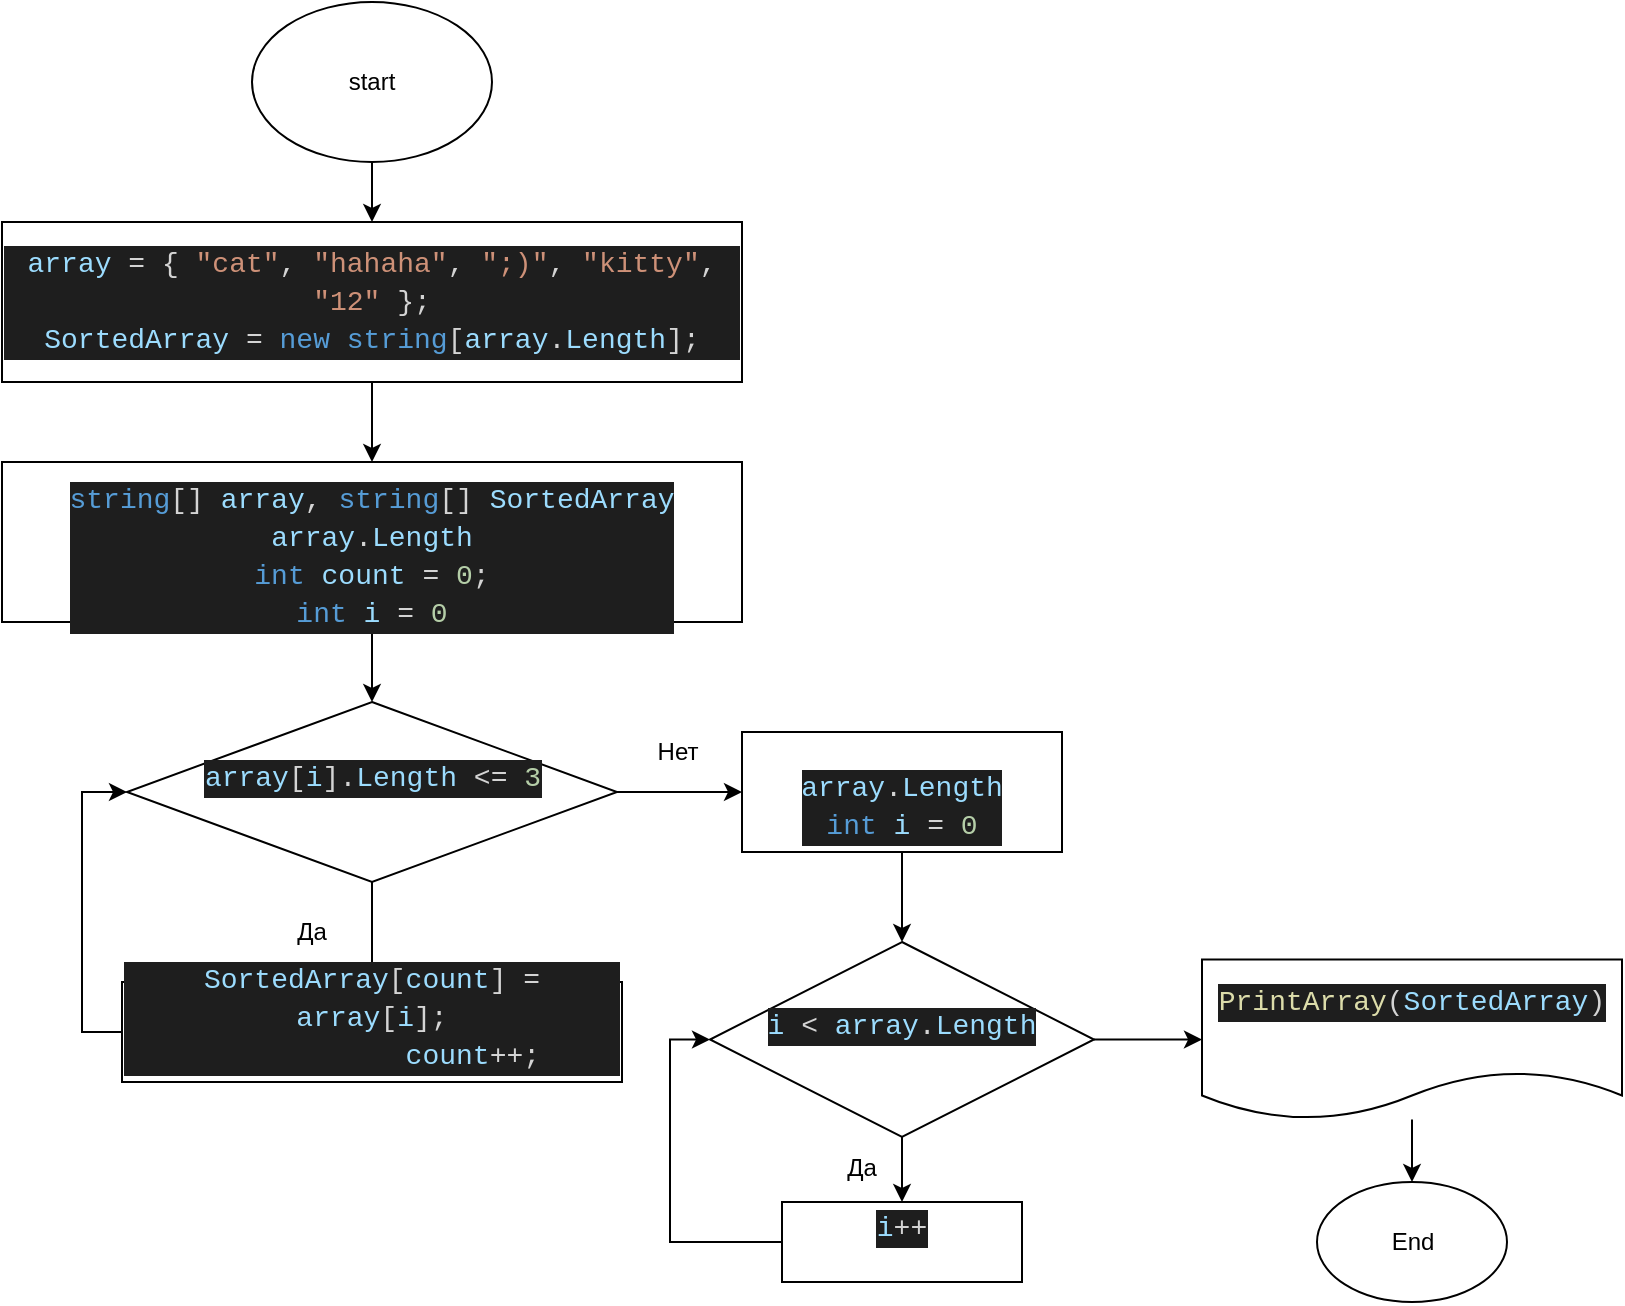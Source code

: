 <mxfile version="20.2.3" type="device"><diagram id="VPwleMKZo4yhEeci0qO6" name="Page-1"><mxGraphModel dx="1422" dy="1931" grid="1" gridSize="10" guides="1" tooltips="1" connect="1" arrows="1" fold="1" page="1" pageScale="1" pageWidth="827" pageHeight="1169" math="0" shadow="0"><root><mxCell id="0"/><mxCell id="1" parent="0"/><mxCell id="Yml0uOHQx3ZpFYRWG5_Z-5" value="" style="edgeStyle=orthogonalEdgeStyle;rounded=0;orthogonalLoop=1;jettySize=auto;html=1;fontColor=#000000;" parent="1" source="Yml0uOHQx3ZpFYRWG5_Z-1" target="Yml0uOHQx3ZpFYRWG5_Z-4" edge="1"><mxGeometry relative="1" as="geometry"/></mxCell><mxCell id="Yml0uOHQx3ZpFYRWG5_Z-1" value="&lt;div style=&quot;color: rgb(212, 212, 212); background-color: rgb(30, 30, 30); font-family: Consolas, &amp;quot;Courier New&amp;quot;, monospace; font-size: 14px; line-height: 19px;&quot;&gt;&lt;div&gt;&lt;span style=&quot;color: #9cdcfe;&quot;&gt;array&lt;/span&gt; = { &lt;span style=&quot;color: #ce9178;&quot;&gt;&quot;cat&quot;&lt;/span&gt;, &lt;span style=&quot;color: #ce9178;&quot;&gt;&quot;hahaha&quot;&lt;/span&gt;, &lt;span style=&quot;color: #ce9178;&quot;&gt;&quot;;)&quot;&lt;/span&gt;, &lt;span style=&quot;color: #ce9178;&quot;&gt;&quot;kitty&quot;&lt;/span&gt;, &lt;span style=&quot;color: #ce9178;&quot;&gt;&quot;12&quot;&lt;/span&gt; }; &lt;/div&gt;&lt;div&gt;&lt;span style=&quot;color: #9cdcfe;&quot;&gt;SortedArray&lt;/span&gt; = &lt;span style=&quot;color: #569cd6;&quot;&gt;new&lt;/span&gt; &lt;span style=&quot;color: #569cd6;&quot;&gt;string&lt;/span&gt;[&lt;span style=&quot;color: #9cdcfe;&quot;&gt;array&lt;/span&gt;.&lt;span style=&quot;color: #9cdcfe;&quot;&gt;Length&lt;/span&gt;];&lt;/div&gt;&lt;/div&gt;" style="rounded=0;whiteSpace=wrap;html=1;" parent="1" vertex="1"><mxGeometry x="240" y="90" width="370" height="80" as="geometry"/></mxCell><mxCell id="Yml0uOHQx3ZpFYRWG5_Z-3" value="" style="edgeStyle=orthogonalEdgeStyle;rounded=0;orthogonalLoop=1;jettySize=auto;html=1;" parent="1" source="Yml0uOHQx3ZpFYRWG5_Z-2" target="Yml0uOHQx3ZpFYRWG5_Z-1" edge="1"><mxGeometry relative="1" as="geometry"/></mxCell><mxCell id="Yml0uOHQx3ZpFYRWG5_Z-2" value="start" style="ellipse;whiteSpace=wrap;html=1;" parent="1" vertex="1"><mxGeometry x="365" y="-20" width="120" height="80" as="geometry"/></mxCell><mxCell id="Yml0uOHQx3ZpFYRWG5_Z-7" value="" style="edgeStyle=orthogonalEdgeStyle;rounded=0;orthogonalLoop=1;jettySize=auto;html=1;fontColor=#000000;" parent="1" source="Yml0uOHQx3ZpFYRWG5_Z-4" target="Yml0uOHQx3ZpFYRWG5_Z-6" edge="1"><mxGeometry relative="1" as="geometry"/></mxCell><mxCell id="Yml0uOHQx3ZpFYRWG5_Z-4" value="&lt;br&gt;&lt;div style=&quot;color: rgb(212, 212, 212); background-color: rgb(30, 30, 30); font-family: Consolas, &amp;quot;Courier New&amp;quot;, monospace; font-weight: normal; font-size: 14px; line-height: 19px;&quot;&gt;&lt;div&gt;&lt;span style=&quot;color: #569cd6;&quot;&gt;string&lt;/span&gt;&lt;span style=&quot;color: #d4d4d4;&quot;&gt;[] &lt;/span&gt;&lt;span style=&quot;color: #9cdcfe;&quot;&gt;array&lt;/span&gt;&lt;span style=&quot;color: #d4d4d4;&quot;&gt;, &lt;/span&gt;&lt;span style=&quot;color: #569cd6;&quot;&gt;string&lt;/span&gt;&lt;span style=&quot;color: #d4d4d4;&quot;&gt;[] &lt;/span&gt;&lt;span style=&quot;color: #9cdcfe;&quot;&gt;SortedArray&lt;/span&gt;&lt;/div&gt;&lt;div&gt;&lt;div style=&quot;line-height: 19px;&quot;&gt;&lt;span style=&quot;color: rgb(156, 220, 254);&quot;&gt;array&lt;/span&gt;&lt;span style=&quot;&quot;&gt;.&lt;/span&gt;&lt;span style=&quot;color: rgb(156, 220, 254);&quot;&gt;Length&lt;/span&gt;&lt;/div&gt;&lt;div style=&quot;line-height: 19px;&quot;&gt;&lt;span style=&quot;color: #569cd6;&quot;&gt;int&lt;/span&gt; &lt;span style=&quot;color: #9cdcfe;&quot;&gt;count&lt;/span&gt; = &lt;span style=&quot;color: #b5cea8;&quot;&gt;0&lt;/span&gt;;&lt;/div&gt;&lt;/div&gt;&lt;div style=&quot;line-height: 19px;&quot;&gt;&lt;div style=&quot;line-height: 19px;&quot;&gt;&lt;span style=&quot;color: #569cd6;&quot;&gt;int&lt;/span&gt; &lt;span style=&quot;color: #9cdcfe;&quot;&gt;i&lt;/span&gt; = &lt;span style=&quot;color: #b5cea8;&quot;&gt;0&lt;/span&gt;&lt;/div&gt;&lt;/div&gt;&lt;/div&gt;" style="rounded=0;whiteSpace=wrap;html=1;labelBackgroundColor=none;fontColor=#000000;" parent="1" vertex="1"><mxGeometry x="240" y="210" width="370" height="80" as="geometry"/></mxCell><mxCell id="Yml0uOHQx3ZpFYRWG5_Z-11" value="" style="edgeStyle=orthogonalEdgeStyle;rounded=0;orthogonalLoop=1;jettySize=auto;html=1;fontColor=#000000;" parent="1" source="Yml0uOHQx3ZpFYRWG5_Z-6" target="Yml0uOHQx3ZpFYRWG5_Z-9" edge="1"><mxGeometry relative="1" as="geometry"/></mxCell><mxCell id="Yml0uOHQx3ZpFYRWG5_Z-13" value="" style="edgeStyle=orthogonalEdgeStyle;rounded=0;orthogonalLoop=1;jettySize=auto;html=1;fontColor=#000000;" parent="1" source="Yml0uOHQx3ZpFYRWG5_Z-6" edge="1"><mxGeometry relative="1" as="geometry"><mxPoint x="610" y="375" as="targetPoint"/></mxGeometry></mxCell><mxCell id="Yml0uOHQx3ZpFYRWG5_Z-6" value="&#10;&lt;div style=&quot;color: rgb(212, 212, 212); background-color: rgb(30, 30, 30); font-family: Consolas, &amp;quot;Courier New&amp;quot;, monospace; font-weight: normal; font-size: 14px; line-height: 19px;&quot;&gt;&lt;div&gt;&lt;span style=&quot;color: #9cdcfe;&quot;&gt;array&lt;/span&gt;&lt;span style=&quot;color: #d4d4d4;&quot;&gt;[&lt;/span&gt;&lt;span style=&quot;color: #9cdcfe;&quot;&gt;i&lt;/span&gt;&lt;span style=&quot;color: #d4d4d4;&quot;&gt;]&lt;/span&gt;&lt;span style=&quot;color: #d4d4d4;&quot;&gt;.&lt;/span&gt;&lt;span style=&quot;color: #9cdcfe;&quot;&gt;Length&lt;/span&gt;&lt;span style=&quot;color: #d4d4d4;&quot;&gt; &lt;/span&gt;&lt;span style=&quot;color: #d4d4d4;&quot;&gt;&amp;lt;=&lt;/span&gt;&lt;span style=&quot;color: #d4d4d4;&quot;&gt; &lt;/span&gt;&lt;span style=&quot;color: #b5cea8;&quot;&gt;3&lt;/span&gt;&lt;/div&gt;&lt;/div&gt;&#10;&#10;" style="rhombus;whiteSpace=wrap;html=1;labelBackgroundColor=none;fontColor=#000000;" parent="1" vertex="1"><mxGeometry x="302.5" y="330" width="245" height="90" as="geometry"/></mxCell><mxCell id="Yml0uOHQx3ZpFYRWG5_Z-10" style="edgeStyle=orthogonalEdgeStyle;rounded=0;orthogonalLoop=1;jettySize=auto;html=1;entryX=0;entryY=0.5;entryDx=0;entryDy=0;fontColor=#000000;" parent="1" source="Yml0uOHQx3ZpFYRWG5_Z-9" target="Yml0uOHQx3ZpFYRWG5_Z-6" edge="1"><mxGeometry relative="1" as="geometry"><Array as="points"><mxPoint x="280" y="495"/><mxPoint x="280" y="375"/></Array></mxGeometry></mxCell><mxCell id="Yml0uOHQx3ZpFYRWG5_Z-9" value="&#10;&lt;div style=&quot;color: rgb(212, 212, 212); background-color: rgb(30, 30, 30); font-family: Consolas, &amp;quot;Courier New&amp;quot;, monospace; font-weight: normal; font-size: 14px; line-height: 19px;&quot;&gt;&lt;div&gt;&lt;span style=&quot;color: #9cdcfe;&quot;&gt;SortedArray&lt;/span&gt;&lt;span style=&quot;color: #d4d4d4;&quot;&gt;[&lt;/span&gt;&lt;span style=&quot;color: #9cdcfe;&quot;&gt;count&lt;/span&gt;&lt;span style=&quot;color: #d4d4d4;&quot;&gt;] &lt;/span&gt;&lt;span style=&quot;color: #d4d4d4;&quot;&gt;=&lt;/span&gt;&lt;span style=&quot;color: #d4d4d4;&quot;&gt; &lt;/span&gt;&lt;span style=&quot;color: #9cdcfe;&quot;&gt;array&lt;/span&gt;&lt;span style=&quot;color: #d4d4d4;&quot;&gt;[&lt;/span&gt;&lt;span style=&quot;color: #9cdcfe;&quot;&gt;i&lt;/span&gt;&lt;span style=&quot;color: #d4d4d4;&quot;&gt;];&lt;/span&gt;&lt;/div&gt;&lt;div&gt;&lt;span style=&quot;color: #d4d4d4;&quot;&gt;&amp;nbsp; &amp;nbsp; &amp;nbsp; &amp;nbsp; &amp;nbsp; &amp;nbsp; &lt;/span&gt;&lt;span style=&quot;color: #9cdcfe;&quot;&gt;count&lt;/span&gt;&lt;span style=&quot;color: #d4d4d4;&quot;&gt;++&lt;/span&gt;&lt;span style=&quot;color: #d4d4d4;&quot;&gt;;&lt;/span&gt;&lt;/div&gt;&lt;/div&gt;&#10;&#10;" style="rounded=0;whiteSpace=wrap;html=1;labelBackgroundColor=none;fontColor=#000000;" parent="1" vertex="1"><mxGeometry x="300" y="470" width="250" height="50" as="geometry"/></mxCell><mxCell id="Yml0uOHQx3ZpFYRWG5_Z-14" value="Да" style="text;html=1;strokeColor=none;fillColor=none;align=center;verticalAlign=middle;whiteSpace=wrap;rounded=0;labelBackgroundColor=none;fontColor=#000000;" parent="1" vertex="1"><mxGeometry x="365" y="430" width="60" height="30" as="geometry"/></mxCell><mxCell id="Yml0uOHQx3ZpFYRWG5_Z-15" value="Нет" style="text;html=1;strokeColor=none;fillColor=none;align=center;verticalAlign=middle;whiteSpace=wrap;rounded=0;labelBackgroundColor=none;fontColor=#000000;" parent="1" vertex="1"><mxGeometry x="548" y="340" width="60" height="30" as="geometry"/></mxCell><mxCell id="qeDvyvcXmNma71qVKv4D-3" value="" style="edgeStyle=orthogonalEdgeStyle;rounded=0;orthogonalLoop=1;jettySize=auto;html=1;" edge="1" parent="1" source="Yml0uOHQx3ZpFYRWG5_Z-16" target="qeDvyvcXmNma71qVKv4D-2"><mxGeometry relative="1" as="geometry"/></mxCell><mxCell id="qeDvyvcXmNma71qVKv4D-7" value="" style="edgeStyle=orthogonalEdgeStyle;rounded=0;orthogonalLoop=1;jettySize=auto;html=1;" edge="1" parent="1" source="Yml0uOHQx3ZpFYRWG5_Z-16" target="qeDvyvcXmNma71qVKv4D-6"><mxGeometry relative="1" as="geometry"/></mxCell><mxCell id="Yml0uOHQx3ZpFYRWG5_Z-16" value="&#10;&lt;div style=&quot;color: rgb(212, 212, 212); background-color: rgb(30, 30, 30); font-family: Consolas, &amp;quot;Courier New&amp;quot;, monospace; font-weight: normal; font-size: 14px; line-height: 19px;&quot;&gt;&lt;div&gt;&lt;span style=&quot;color: #9cdcfe;&quot;&gt;i&lt;/span&gt;&lt;span style=&quot;color: #d4d4d4;&quot;&gt; &lt;/span&gt;&lt;span style=&quot;color: #d4d4d4;&quot;&gt;&amp;lt;&lt;/span&gt;&lt;span style=&quot;color: #d4d4d4;&quot;&gt; &lt;/span&gt;&lt;span style=&quot;color: #9cdcfe;&quot;&gt;array&lt;/span&gt;&lt;span style=&quot;color: #d4d4d4;&quot;&gt;.&lt;/span&gt;&lt;span style=&quot;color: #9cdcfe;&quot;&gt;Length&lt;/span&gt;&lt;/div&gt;&lt;/div&gt;&#10;&#10;" style="rhombus;whiteSpace=wrap;html=1;labelBackgroundColor=none;fontColor=#000000;" parent="1" vertex="1"><mxGeometry x="594" y="450" width="192" height="97.5" as="geometry"/></mxCell><mxCell id="qeDvyvcXmNma71qVKv4D-1" value="" style="edgeStyle=orthogonalEdgeStyle;rounded=0;orthogonalLoop=1;jettySize=auto;html=1;" edge="1" parent="1" source="Yml0uOHQx3ZpFYRWG5_Z-18" target="Yml0uOHQx3ZpFYRWG5_Z-16"><mxGeometry relative="1" as="geometry"/></mxCell><mxCell id="Yml0uOHQx3ZpFYRWG5_Z-18" value="&lt;br&gt;&lt;div style=&quot;color: rgb(212, 212, 212); background-color: rgb(30, 30, 30); font-family: Consolas, &amp;quot;Courier New&amp;quot;, monospace; font-weight: normal; font-size: 14px; line-height: 19px;&quot;&gt;&lt;div&gt;&lt;span style=&quot;color: #9cdcfe;&quot;&gt;array&lt;/span&gt;&lt;span style=&quot;color: #d4d4d4;&quot;&gt;.&lt;/span&gt;&lt;span style=&quot;color: #9cdcfe;&quot;&gt;Length&lt;/span&gt;&lt;/div&gt;&lt;/div&gt;&lt;div style=&quot;color: rgb(212, 212, 212); background-color: rgb(30, 30, 30); font-family: Consolas, &amp;quot;Courier New&amp;quot;, monospace; font-size: 14px; line-height: 19px;&quot;&gt;&lt;span style=&quot;color: #569cd6;&quot;&gt;int&lt;/span&gt; &lt;span style=&quot;color: #9cdcfe;&quot;&gt;i&lt;/span&gt; = &lt;span style=&quot;color: #b5cea8;&quot;&gt;0&lt;/span&gt;&lt;/div&gt;" style="rounded=0;whiteSpace=wrap;html=1;labelBackgroundColor=none;fontColor=#000000;" parent="1" vertex="1"><mxGeometry x="610" y="345" width="160" height="60" as="geometry"/></mxCell><mxCell id="qeDvyvcXmNma71qVKv4D-4" style="edgeStyle=orthogonalEdgeStyle;rounded=0;orthogonalLoop=1;jettySize=auto;html=1;entryX=0;entryY=0.5;entryDx=0;entryDy=0;" edge="1" parent="1" source="qeDvyvcXmNma71qVKv4D-2" target="Yml0uOHQx3ZpFYRWG5_Z-16"><mxGeometry relative="1" as="geometry"><Array as="points"><mxPoint x="574" y="600"/><mxPoint x="574" y="499"/></Array></mxGeometry></mxCell><mxCell id="qeDvyvcXmNma71qVKv4D-2" value="&#10;&lt;div style=&quot;color: rgb(212, 212, 212); background-color: rgb(30, 30, 30); font-family: Consolas, &amp;quot;Courier New&amp;quot;, monospace; font-weight: normal; font-size: 14px; line-height: 19px;&quot;&gt;&lt;div&gt;&lt;span style=&quot;color: #9cdcfe;&quot;&gt;i&lt;/span&gt;&lt;span style=&quot;color: #d4d4d4;&quot;&gt;++&lt;/span&gt;&lt;/div&gt;&lt;/div&gt;&#10;&#10;" style="whiteSpace=wrap;html=1;fontColor=#000000;labelBackgroundColor=none;" vertex="1" parent="1"><mxGeometry x="630" y="580" width="120" height="40" as="geometry"/></mxCell><mxCell id="qeDvyvcXmNma71qVKv4D-5" value="Да" style="text;html=1;strokeColor=none;fillColor=none;align=center;verticalAlign=middle;whiteSpace=wrap;rounded=0;labelBackgroundColor=none;fontColor=#000000;" vertex="1" parent="1"><mxGeometry x="640" y="547.5" width="60" height="30" as="geometry"/></mxCell><mxCell id="qeDvyvcXmNma71qVKv4D-9" value="" style="edgeStyle=orthogonalEdgeStyle;rounded=0;orthogonalLoop=1;jettySize=auto;html=1;" edge="1" parent="1" source="qeDvyvcXmNma71qVKv4D-6" target="qeDvyvcXmNma71qVKv4D-8"><mxGeometry relative="1" as="geometry"/></mxCell><mxCell id="qeDvyvcXmNma71qVKv4D-6" value="&#10;&lt;div style=&quot;color: rgb(212, 212, 212); background-color: rgb(30, 30, 30); font-family: Consolas, &amp;quot;Courier New&amp;quot;, monospace; font-weight: normal; font-size: 14px; line-height: 19px;&quot;&gt;&lt;div&gt;&lt;span style=&quot;color: #dcdcaa;&quot;&gt;PrintArray&lt;/span&gt;&lt;span style=&quot;color: #d4d4d4;&quot;&gt;(&lt;/span&gt;&lt;span style=&quot;color: #9cdcfe;&quot;&gt;SortedArray&lt;/span&gt;&lt;span style=&quot;color: #d4d4d4;&quot;&gt;)&lt;/span&gt;&lt;/div&gt;&lt;/div&gt;&#10;&#10;" style="shape=document;whiteSpace=wrap;html=1;boundedLbl=1;" vertex="1" parent="1"><mxGeometry x="840" y="458.75" width="210" height="80" as="geometry"/></mxCell><mxCell id="qeDvyvcXmNma71qVKv4D-8" value="End" style="ellipse;whiteSpace=wrap;html=1;" vertex="1" parent="1"><mxGeometry x="897.5" y="570" width="95" height="60" as="geometry"/></mxCell></root></mxGraphModel></diagram></mxfile>